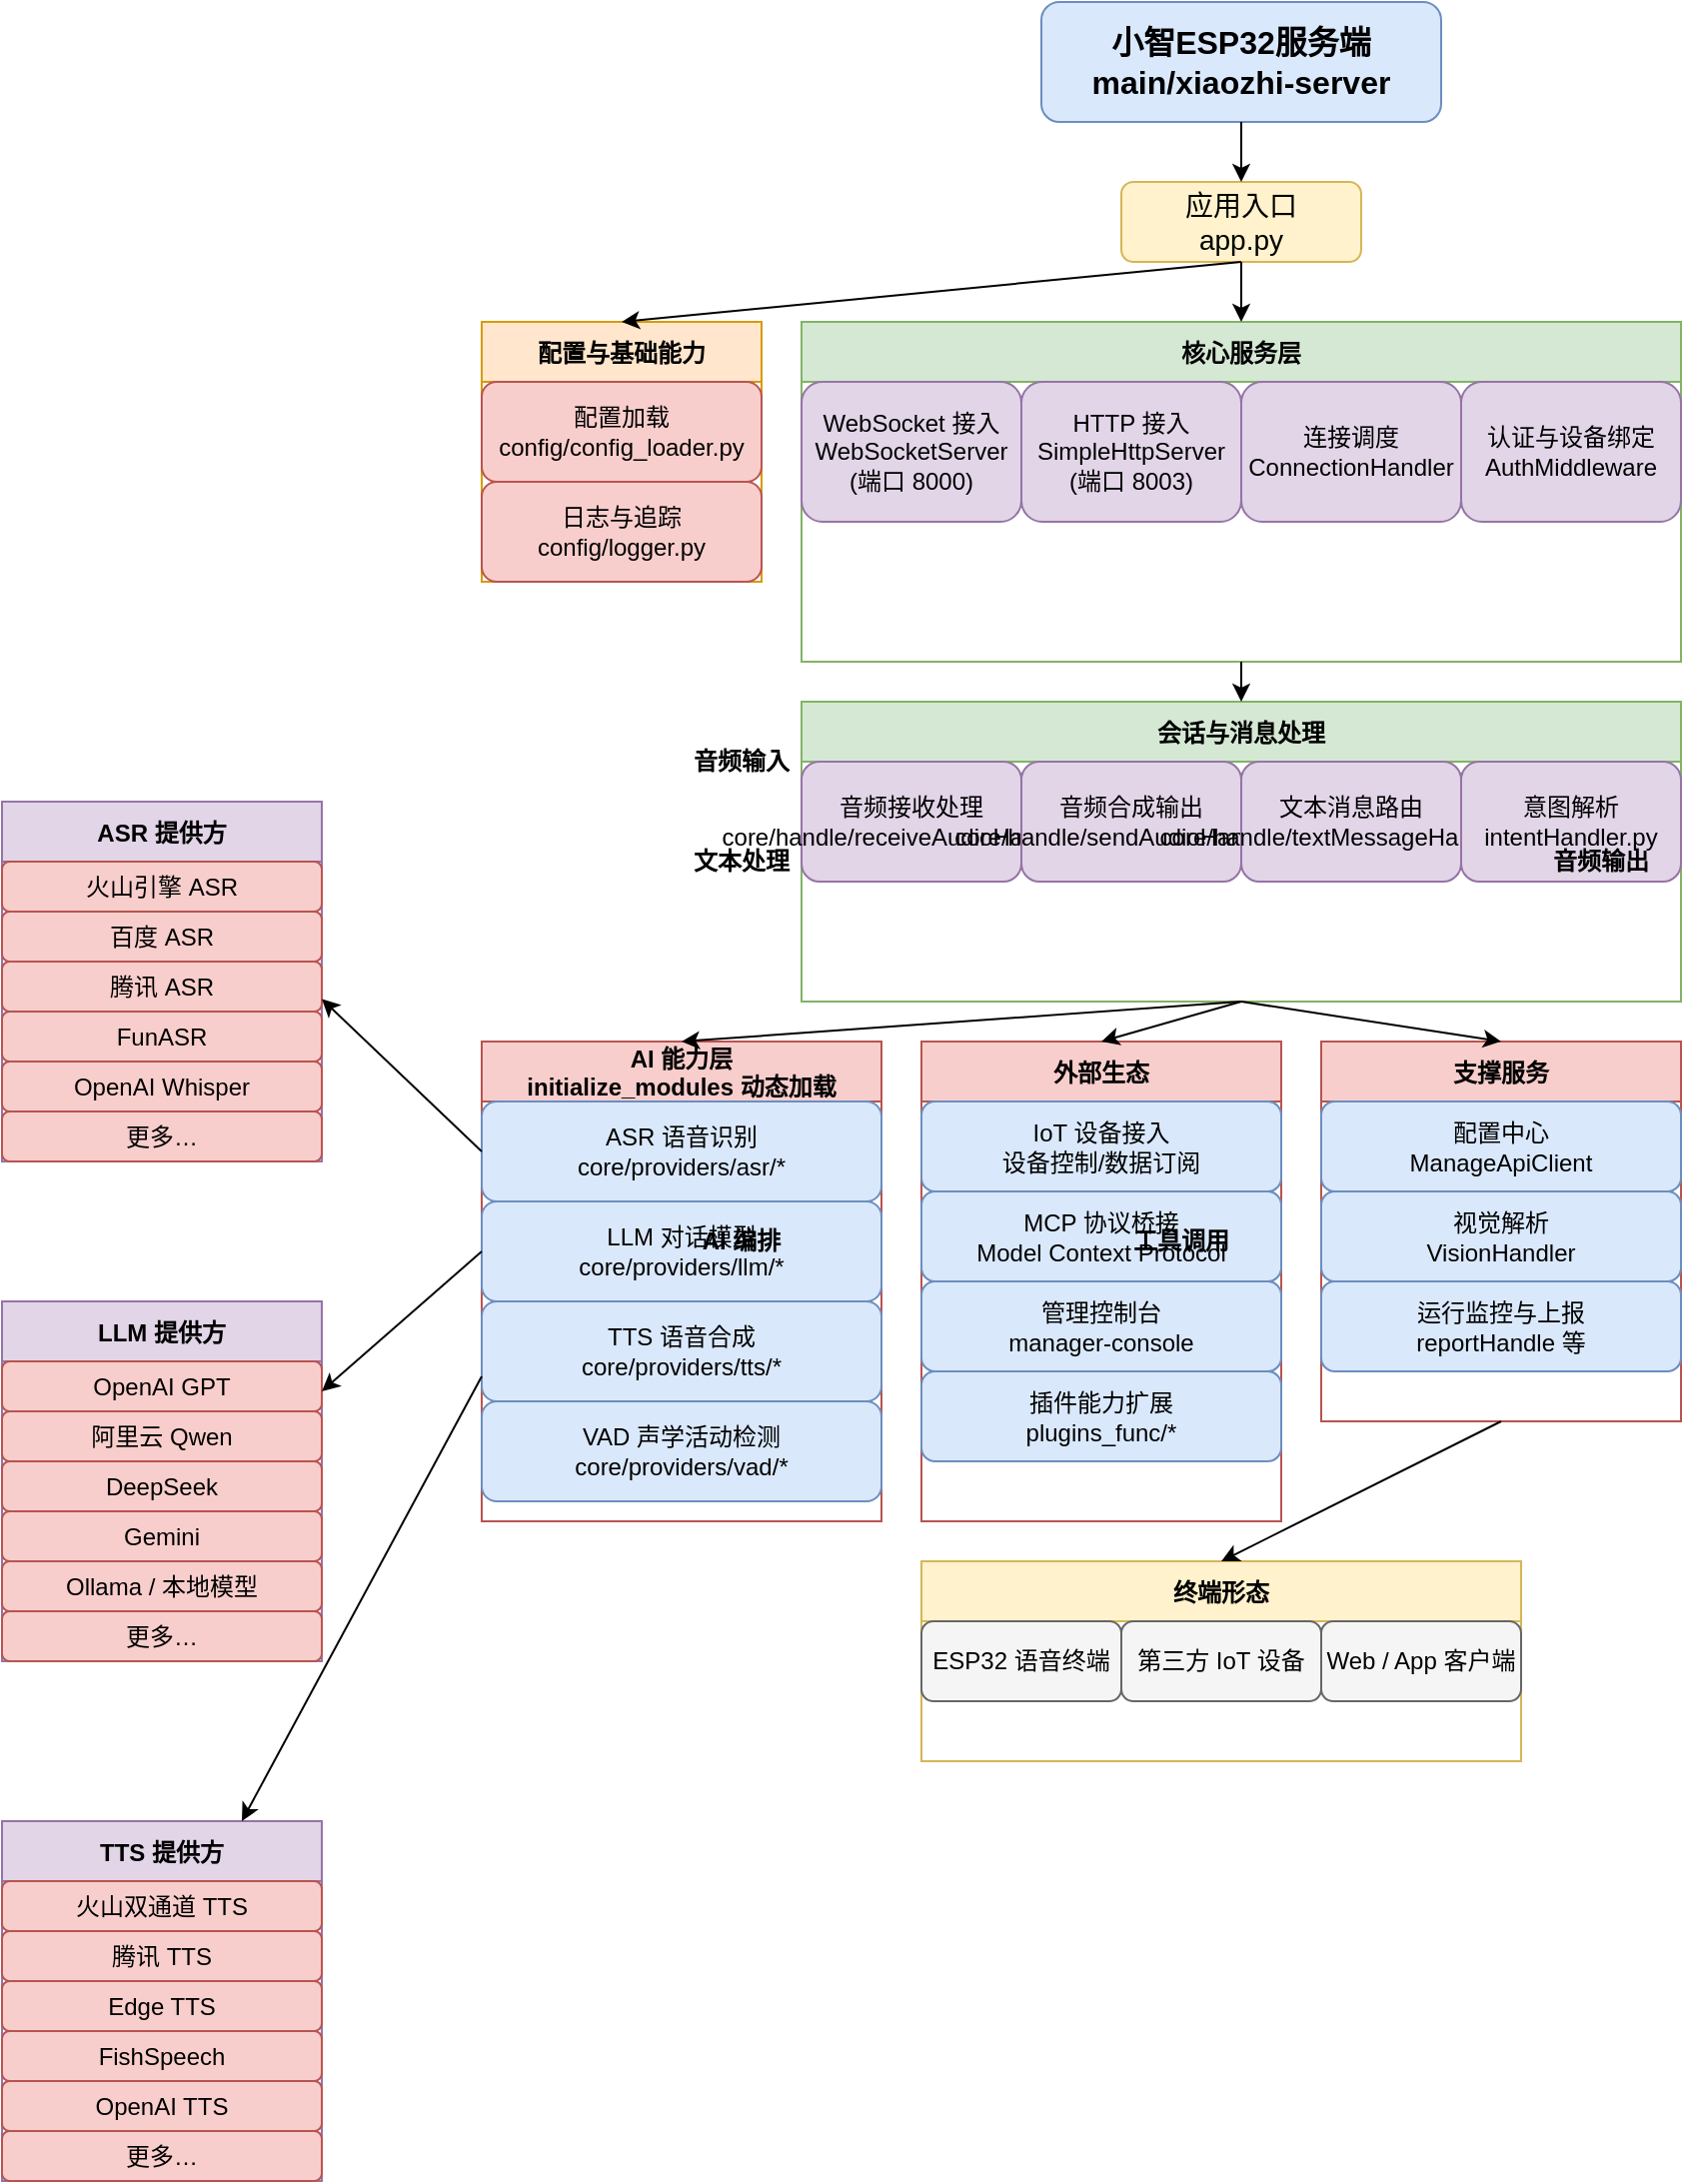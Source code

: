 <?xml version='1.0' encoding='utf-8'?>
<mxfile>
    <diagram id="prtHgNgQTEPvFCAcTncT" name="xiaozhi-server-architecture">
        <mxGraphModel dx="2226" dy="552" grid="1" gridSize="10" guides="1" tooltips="1" connect="1" arrows="1" fold="1" page="1" pageScale="1" pageWidth="827" pageHeight="1169" math="0" shadow="0">
            <root>
                <mxCell id="0" />
                <mxCell id="1" parent="0" />
                <mxCell id="2" value="小智ESP32服务端&#10;main/xiaozhi-server" style="rounded=1;whiteSpace=wrap;html=1;fontSize=16;fontStyle=1;fillColor=#dae8fc;strokeColor=#6c8ebf;" parent="1" vertex="1">
                    <mxGeometry x="320" y="40" width="200" height="60" as="geometry" />
                </mxCell>
                <mxCell id="3" value="应用入口&#10;app.py" style="rounded=1;whiteSpace=wrap;html=1;fontSize=14;fillColor=#fff2cc;strokeColor=#d6b656;" parent="1" vertex="1">
                    <mxGeometry x="360" y="130" width="120" height="40" as="geometry" />
                </mxCell>
                <mxCell id="4" value="" style="endArrow=classic;html=1;exitX=0.5;exitY=1;exitDx=0;exitDy=0;entryX=0.5;entryY=0;entryDx=0;entryDy=0;" parent="1" source="2" target="3" edge="1">
                    <mxGeometry width="50" height="50" relative="1" as="geometry" />
                </mxCell>
                <mxCell id="5" value="核心服务层" style="swimlane;fontStyle=1;childLayout=stackLayout;horizontal=1;startSize=30;horizontalStack=0;resizeParent=1;resizeParentMax=0;resizeLast=0;collapsible=1;marginBottom=0;fillColor=#d5e8d4;strokeColor=#82b366;" parent="1" vertex="1">
                    <mxGeometry x="200" y="200" width="440" height="170" as="geometry" />
                </mxCell>
                <mxCell id="6" value="WebSocket 接入&#10;WebSocketServer (端口 8000)" style="rounded=1;whiteSpace=wrap;html=1;fillColor=#e1d5e7;strokeColor=#9673a6;" parent="5" vertex="1">
                    <mxGeometry y="30" width="110" height="70" as="geometry" />
                </mxCell>
                <mxCell id="7" value="HTTP 接入&#10;SimpleHttpServer (端口 8003)" style="rounded=1;whiteSpace=wrap;html=1;fillColor=#e1d5e7;strokeColor=#9673a6;" parent="5" vertex="1">
                    <mxGeometry x="110" y="30" width="110" height="70" as="geometry" />
                </mxCell>
                <mxCell id="8" value="连接调度&#10;ConnectionHandler" style="rounded=1;whiteSpace=wrap;html=1;fillColor=#e1d5e7;strokeColor=#9673a6;" parent="5" vertex="1">
                    <mxGeometry x="220" y="30" width="110" height="70" as="geometry" />
                </mxCell>
                <mxCell id="9" value="认证与设备绑定&#10;AuthMiddleware" style="rounded=1;whiteSpace=wrap;html=1;fillColor=#e1d5e7;strokeColor=#9673a6;" parent="5" vertex="1">
                    <mxGeometry x="330" y="30" width="110" height="70" as="geometry" />
                </mxCell>
                <mxCell id="10" value="配置与基础能力" style="swimlane;fontStyle=1;childLayout=stackLayout;horizontal=1;startSize=30;horizontalStack=0;resizeParent=1;resizeParentMax=0;resizeLast=0;collapsible=1;marginBottom=0;fillColor=#ffe6cc;strokeColor=#d79b00;" parent="1" vertex="1">
                    <mxGeometry x="40" y="200" width="140" height="130" as="geometry" />
                </mxCell>
                <mxCell id="11" value="配置加载&#10;config/config_loader.py" style="rounded=1;whiteSpace=wrap;html=1;fillColor=#f8cecc;strokeColor=#b85450;" parent="10" vertex="1">
                    <mxGeometry y="30" width="140" height="50" as="geometry" />
                </mxCell>
                <mxCell id="12" value="日志与追踪&#10;config/logger.py" style="rounded=1;whiteSpace=wrap;html=1;fillColor=#f8cecc;strokeColor=#b85450;" parent="10" vertex="1">
                    <mxGeometry y="80" width="140" height="50" as="geometry" />
                </mxCell>
                <mxCell id="13" value="会话与消息处理" style="swimlane;fontStyle=1;childLayout=stackLayout;horizontal=1;startSize=30;horizontalStack=0;resizeParent=1;resizeParentMax=0;resizeLast=0;collapsible=1;marginBottom=0;fillColor=#d5e8d4;strokeColor=#82b366;" parent="1" vertex="1">
                    <mxGeometry x="200" y="390" width="440" height="150" as="geometry" />
                </mxCell>
                <mxCell id="14" value="音频接收处理&#10;core/handle/receiveAudioHandle.py" style="rounded=1;whiteSpace=wrap;html=1;fillColor=#e1d5e7;strokeColor=#9673a6;" parent="13" vertex="1">
                    <mxGeometry y="30" width="110" height="60" as="geometry" />
                </mxCell>
                <mxCell id="15" value="音频合成输出&#10;core/handle/sendAudioHandle.py" style="rounded=1;whiteSpace=wrap;html=1;fillColor=#e1d5e7;strokeColor=#9673a6;" parent="13" vertex="1">
                    <mxGeometry x="110" y="30" width="110" height="60" as="geometry" />
                </mxCell>
                <mxCell id="16" value="文本消息路由&#10;core/handle/textMessageHandler.py" style="rounded=1;whiteSpace=wrap;html=1;fillColor=#e1d5e7;strokeColor=#9673a6;" parent="13" vertex="1">
                    <mxGeometry x="220" y="30" width="110" height="60" as="geometry" />
                </mxCell>
                <mxCell id="17" value="意图解析&#10;intentHandler.py" style="rounded=1;whiteSpace=wrap;html=1;fillColor=#e1d5e7;strokeColor=#9673a6;" parent="13" vertex="1">
                    <mxGeometry x="330" y="30" width="110" height="60" as="geometry" />
                </mxCell>
                <mxCell id="18" value="AI 能力层&#10;initialize_modules 动态加载" style="swimlane;fontStyle=1;childLayout=stackLayout;horizontal=1;startSize=30;horizontalStack=0;resizeParent=1;resizeParentMax=0;resizeLast=0;collapsible=1;marginBottom=0;fillColor=#f8cecc;strokeColor=#b85450;" parent="1" vertex="1">
                    <mxGeometry x="40" y="560" width="200" height="240" as="geometry" />
                </mxCell>
                <mxCell id="19" value="ASR 语音识别&#10;core/providers/asr/*" style="rounded=1;whiteSpace=wrap;html=1;fillColor=#dae8fc;strokeColor=#6c8ebf;" parent="18" vertex="1">
                    <mxGeometry y="30" width="200" height="50" as="geometry" />
                </mxCell>
                <mxCell id="20" value="LLM 对话模型&#10;core/providers/llm/*" style="rounded=1;whiteSpace=wrap;html=1;fillColor=#dae8fc;strokeColor=#6c8ebf;" parent="18" vertex="1">
                    <mxGeometry y="80" width="200" height="50" as="geometry" />
                </mxCell>
                <mxCell id="21" value="TTS 语音合成&#10;core/providers/tts/*" style="rounded=1;whiteSpace=wrap;html=1;fillColor=#dae8fc;strokeColor=#6c8ebf;" parent="18" vertex="1">
                    <mxGeometry y="130" width="200" height="50" as="geometry" />
                </mxCell>
                <mxCell id="22" value="VAD 声学活动检测&#10;core/providers/vad/*" style="rounded=1;whiteSpace=wrap;html=1;fillColor=#dae8fc;strokeColor=#6c8ebf;" parent="18" vertex="1">
                    <mxGeometry y="180" width="200" height="50" as="geometry" />
                </mxCell>
                <mxCell id="23" value="外部生态" style="swimlane;fontStyle=1;childLayout=stackLayout;horizontal=1;startSize=30;horizontalStack=0;resizeParent=1;resizeParentMax=0;resizeLast=0;collapsible=1;marginBottom=0;fillColor=#f8cecc;strokeColor=#b85450;" parent="1" vertex="1">
                    <mxGeometry x="260" y="560" width="180" height="240" as="geometry" />
                </mxCell>
                <mxCell id="24" value="IoT 设备接入&#10;设备控制/数据订阅" style="rounded=1;whiteSpace=wrap;html=1;fillColor=#dae8fc;strokeColor=#6c8ebf;" parent="23" vertex="1">
                    <mxGeometry y="30" width="180" height="45" as="geometry" />
                </mxCell>
                <mxCell id="25" value="MCP 协议桥接&#10;Model Context Protocol" style="rounded=1;whiteSpace=wrap;html=1;fillColor=#dae8fc;strokeColor=#6c8ebf;" parent="23" vertex="1">
                    <mxGeometry y="75" width="180" height="45" as="geometry" />
                </mxCell>
                <mxCell id="26" value="管理控制台&#10;manager-console" style="rounded=1;whiteSpace=wrap;html=1;fillColor=#dae8fc;strokeColor=#6c8ebf;" parent="23" vertex="1">
                    <mxGeometry y="120" width="180" height="45" as="geometry" />
                </mxCell>
                <mxCell id="27" value="插件能力扩展&#10;plugins_func/*" style="rounded=1;whiteSpace=wrap;html=1;fillColor=#dae8fc;strokeColor=#6c8ebf;" parent="23" vertex="1">
                    <mxGeometry y="165" width="180" height="45" as="geometry" />
                </mxCell>
                <mxCell id="28" value="支撑服务" style="swimlane;fontStyle=1;childLayout=stackLayout;horizontal=1;startSize=30;horizontalStack=0;resizeParent=1;resizeParentMax=0;resizeLast=0;collapsible=1;marginBottom=0;fillColor=#f8cecc;strokeColor=#b85450;" parent="1" vertex="1">
                    <mxGeometry x="460" y="560" width="180" height="190" as="geometry" />
                </mxCell>
                <mxCell id="29" value="配置中心&#10;ManageApiClient" style="rounded=1;whiteSpace=wrap;html=1;fillColor=#dae8fc;strokeColor=#6c8ebf;" parent="28" vertex="1">
                    <mxGeometry y="30" width="180" height="45" as="geometry" />
                </mxCell>
                <mxCell id="30" value="视觉解析&#10;VisionHandler" style="rounded=1;whiteSpace=wrap;html=1;fillColor=#dae8fc;strokeColor=#6c8ebf;" parent="28" vertex="1">
                    <mxGeometry y="75" width="180" height="45" as="geometry" />
                </mxCell>
                <mxCell id="31" value="运行监控与上报&#10;reportHandle 等" style="rounded=1;whiteSpace=wrap;html=1;fillColor=#dae8fc;strokeColor=#6c8ebf;" parent="28" vertex="1">
                    <mxGeometry y="120" width="180" height="45" as="geometry" />
                </mxCell>
                <mxCell id="32" value="终端形态" style="swimlane;fontStyle=1;childLayout=stackLayout;horizontal=1;startSize=30;horizontalStack=0;resizeParent=1;resizeParentMax=0;resizeLast=0;collapsible=1;marginBottom=0;fillColor=#fff2cc;strokeColor=#d6b656;" parent="1" vertex="1">
                    <mxGeometry x="260" y="820" width="300" height="100" as="geometry" />
                </mxCell>
                <mxCell id="33" value="ESP32 语音终端" style="rounded=1;whiteSpace=wrap;html=1;fillColor=#f5f5f5;strokeColor=#666666;" parent="32" vertex="1">
                    <mxGeometry y="30" width="100" height="40" as="geometry" />
                </mxCell>
                <mxCell id="34" value="第三方 IoT 设备" style="rounded=1;whiteSpace=wrap;html=1;fillColor=#f5f5f5;strokeColor=#666666;" parent="32" vertex="1">
                    <mxGeometry x="100" y="30" width="100" height="40" as="geometry" />
                </mxCell>
                <mxCell id="35" value="Web / App 客户端" style="rounded=1;whiteSpace=wrap;html=1;fillColor=#f5f5f5;strokeColor=#666666;" parent="32" vertex="1">
                    <mxGeometry x="200" y="30" width="100" height="40" as="geometry" />
                </mxCell>
                <mxCell id="36" value="" style="endArrow=classic;html=1;exitX=0.5;exitY=1;exitDx=0;exitDy=0;entryX=0.5;entryY=0;entryDx=0;entryDy=0;" parent="1" source="3" target="5" edge="1">
                    <mxGeometry width="50" height="50" relative="1" as="geometry" />
                </mxCell>
                <mxCell id="37" value="" style="endArrow=classic;html=1;exitX=0.5;exitY=1;exitDx=0;exitDy=0;entryX=0.5;entryY=0;entryDx=0;entryDy=0;" parent="1" source="3" target="10" edge="1">
                    <mxGeometry width="50" height="50" relative="1" as="geometry" />
                </mxCell>
                <mxCell id="38" value="" style="endArrow=classic;html=1;exitX=0.5;exitY=1;exitDx=0;exitDy=0;entryX=0.5;entryY=0;entryDx=0;entryDy=0;" parent="1" source="5" target="13" edge="1">
                    <mxGeometry width="50" height="50" relative="1" as="geometry" />
                </mxCell>
                <mxCell id="39" value="" style="endArrow=classic;html=1;exitX=0.5;exitY=1;exitDx=0;exitDy=0;entryX=0.5;entryY=0;entryDx=0;entryDy=0;" parent="1" source="13" target="18" edge="1">
                    <mxGeometry width="50" height="50" relative="1" as="geometry" />
                </mxCell>
                <mxCell id="40" value="" style="endArrow=classic;html=1;exitX=0.5;exitY=1;exitDx=0;exitDy=0;entryX=0.5;entryY=0;entryDx=0;entryDy=0;" parent="1" source="13" target="23" edge="1">
                    <mxGeometry width="50" height="50" relative="1" as="geometry" />
                </mxCell>
                <mxCell id="41" value="" style="endArrow=classic;html=1;exitX=0.5;exitY=1;exitDx=0;exitDy=0;entryX=0.5;entryY=0;entryDx=0;entryDy=0;" parent="1" source="13" target="28" edge="1">
                    <mxGeometry width="50" height="50" relative="1" as="geometry" />
                </mxCell>
                <mxCell id="42" value="" style="endArrow=classic;html=1;exitX=0.5;exitY=1;exitDx=0;exitDy=0;entryX=0.5;entryY=0;entryDx=0;entryDy=0;" parent="1" source="28" target="32" edge="1">
                    <mxGeometry width="50" height="50" relative="1" as="geometry" />
                </mxCell>
                <mxCell id="43" value="ASR 提供方" style="swimlane;fontStyle=1;childLayout=stackLayout;horizontal=1;startSize=30;horizontalStack=0;resizeParent=1;resizeParentMax=0;resizeLast=0;collapsible=1;marginBottom=0;fillColor=#e1d5e7;strokeColor=#9673a6;" parent="1" vertex="1">
                    <mxGeometry x="-200" y="440" width="160" height="180" as="geometry" />
                </mxCell>
                <mxCell id="44" value="火山引擎 ASR" style="rounded=1;whiteSpace=wrap;html=1;fillColor=#f8cecc;strokeColor=#b85450;" parent="43" vertex="1">
                    <mxGeometry y="30" width="160" height="25" as="geometry" />
                </mxCell>
                <mxCell id="45" value="百度 ASR" style="rounded=1;whiteSpace=wrap;html=1;fillColor=#f8cecc;strokeColor=#b85450;" parent="43" vertex="1">
                    <mxGeometry y="55" width="160" height="25" as="geometry" />
                </mxCell>
                <mxCell id="46" value="腾讯 ASR" style="rounded=1;whiteSpace=wrap;html=1;fillColor=#f8cecc;strokeColor=#b85450;" parent="43" vertex="1">
                    <mxGeometry y="80" width="160" height="25" as="geometry" />
                </mxCell>
                <mxCell id="47" value="FunASR" style="rounded=1;whiteSpace=wrap;html=1;fillColor=#f8cecc;strokeColor=#b85450;" parent="43" vertex="1">
                    <mxGeometry y="105" width="160" height="25" as="geometry" />
                </mxCell>
                <mxCell id="48" value="OpenAI Whisper" style="rounded=1;whiteSpace=wrap;html=1;fillColor=#f8cecc;strokeColor=#b85450;" parent="43" vertex="1">
                    <mxGeometry y="130" width="160" height="25" as="geometry" />
                </mxCell>
                <mxCell id="49" value="更多…" style="rounded=1;whiteSpace=wrap;html=1;fillColor=#f8cecc;strokeColor=#b85450;" parent="43" vertex="1">
                    <mxGeometry y="155" width="160" height="25" as="geometry" />
                </mxCell>
                <mxCell id="50" value="" style="endArrow=classic;html=1;exitX=0;exitY=0.5;exitDx=0;exitDy=0;entryX=1;entryY=0.75;entryDx=0;entryDy=0;" parent="1" source="19" target="46" edge="1">
                    <mxGeometry width="50" height="50" relative="1" as="geometry">
                        <mxPoint x="-200" y="530" as="targetPoint" />
                    </mxGeometry>
                </mxCell>
                <mxCell id="51" value="LLM 提供方" style="swimlane;fontStyle=1;childLayout=stackLayout;horizontal=1;startSize=30;horizontalStack=0;resizeParent=1;resizeParentMax=0;resizeLast=0;collapsible=1;marginBottom=0;fillColor=#e1d5e7;strokeColor=#9673a6;" parent="1" vertex="1">
                    <mxGeometry x="-200" y="690" width="160" height="180" as="geometry" />
                </mxCell>
                <mxCell id="52" value="OpenAI GPT" style="rounded=1;whiteSpace=wrap;html=1;fillColor=#f8cecc;strokeColor=#b85450;" parent="51" vertex="1">
                    <mxGeometry y="30" width="160" height="25" as="geometry" />
                </mxCell>
                <mxCell id="53" value="阿里云 Qwen" style="rounded=1;whiteSpace=wrap;html=1;fillColor=#f8cecc;strokeColor=#b85450;" parent="51" vertex="1">
                    <mxGeometry y="55" width="160" height="25" as="geometry" />
                </mxCell>
                <mxCell id="54" value="DeepSeek" style="rounded=1;whiteSpace=wrap;html=1;fillColor=#f8cecc;strokeColor=#b85450;" parent="51" vertex="1">
                    <mxGeometry y="80" width="160" height="25" as="geometry" />
                </mxCell>
                <mxCell id="55" value="Gemini" style="rounded=1;whiteSpace=wrap;html=1;fillColor=#f8cecc;strokeColor=#b85450;" parent="51" vertex="1">
                    <mxGeometry y="105" width="160" height="25" as="geometry" />
                </mxCell>
                <mxCell id="56" value="Ollama / 本地模型" style="rounded=1;whiteSpace=wrap;html=1;fillColor=#f8cecc;strokeColor=#b85450;" parent="51" vertex="1">
                    <mxGeometry y="130" width="160" height="25" as="geometry" />
                </mxCell>
                <mxCell id="57" value="更多…" style="rounded=1;whiteSpace=wrap;html=1;fillColor=#f8cecc;strokeColor=#b85450;" parent="51" vertex="1">
                    <mxGeometry y="155" width="160" height="25" as="geometry" />
                </mxCell>
                <mxCell id="58" value="" style="endArrow=classic;html=1;exitX=0;exitY=0.5;exitDx=0;exitDy=0;entryX=1;entryY=0.25;entryDx=0;entryDy=0;" parent="1" source="20" target="51" edge="1">
                    <mxGeometry width="50" height="50" relative="1" as="geometry" />
                </mxCell>
                <mxCell id="59" value="TTS 提供方" style="swimlane;fontStyle=1;childLayout=stackLayout;horizontal=1;startSize=30;horizontalStack=0;resizeParent=1;resizeParentMax=0;resizeLast=0;collapsible=1;marginBottom=0;fillColor=#e1d5e7;strokeColor=#9673a6;" parent="1" vertex="1">
                    <mxGeometry x="-200" y="950" width="160" height="180" as="geometry" />
                </mxCell>
                <mxCell id="60" value="火山双通道 TTS" style="rounded=1;whiteSpace=wrap;html=1;fillColor=#f8cecc;strokeColor=#b85450;" parent="59" vertex="1">
                    <mxGeometry y="30" width="160" height="25" as="geometry" />
                </mxCell>
                <mxCell id="61" value="腾讯 TTS" style="rounded=1;whiteSpace=wrap;html=1;fillColor=#f8cecc;strokeColor=#b85450;" parent="59" vertex="1">
                    <mxGeometry y="55" width="160" height="25" as="geometry" />
                </mxCell>
                <mxCell id="62" value="Edge TTS" style="rounded=1;whiteSpace=wrap;html=1;fillColor=#f8cecc;strokeColor=#b85450;" parent="59" vertex="1">
                    <mxGeometry y="80" width="160" height="25" as="geometry" />
                </mxCell>
                <mxCell id="63" value="FishSpeech" style="rounded=1;whiteSpace=wrap;html=1;fillColor=#f8cecc;strokeColor=#b85450;" parent="59" vertex="1">
                    <mxGeometry y="105" width="160" height="25" as="geometry" />
                </mxCell>
                <mxCell id="64" value="OpenAI TTS" style="rounded=1;whiteSpace=wrap;html=1;fillColor=#f8cecc;strokeColor=#b85450;" parent="59" vertex="1">
                    <mxGeometry y="130" width="160" height="25" as="geometry" />
                </mxCell>
                <mxCell id="65" value="更多…" style="rounded=1;whiteSpace=wrap;html=1;fillColor=#f8cecc;strokeColor=#b85450;" parent="59" vertex="1">
                    <mxGeometry y="155" width="160" height="25" as="geometry" />
                </mxCell>
                <mxCell id="66" value="" style="endArrow=classic;html=1;exitX=0;exitY=0.75;exitDx=0;exitDy=0;entryX=0.75;entryY=0;entryDx=0;entryDy=0;" parent="1" source="21" target="59" edge="1">
                    <mxGeometry width="50" height="50" relative="1" as="geometry" />
                </mxCell>
                <mxCell id="67" value="音频输入" style="text;html=1;strokeColor=none;fillColor=none;align=center;verticalAlign=middle;whiteSpace=wrap;rounded=0;fontStyle=1;" parent="1" vertex="1">
                    <mxGeometry x="140" y="410" width="60" height="20" as="geometry" />
                </mxCell>
                <mxCell id="68" value="文本处理" style="text;html=1;strokeColor=none;fillColor=none;align=center;verticalAlign=middle;whiteSpace=wrap;rounded=0;fontStyle=1;" parent="1" vertex="1">
                    <mxGeometry x="140" y="460" width="60" height="20" as="geometry" />
                </mxCell>
                <mxCell id="69" value="AI 编排" style="text;html=1;strokeColor=none;fillColor=none;align=center;verticalAlign=middle;whiteSpace=wrap;rounded=0;fontStyle=1;" parent="1" vertex="1">
                    <mxGeometry x="140" y="650" width="60" height="20" as="geometry" />
                </mxCell>
                <mxCell id="70" value="工具调用" style="text;html=1;strokeColor=none;fillColor=none;align=center;verticalAlign=middle;whiteSpace=wrap;rounded=0;fontStyle=1;" parent="1" vertex="1">
                    <mxGeometry x="360" y="650" width="60" height="20" as="geometry" />
                </mxCell>
                <mxCell id="71" value="音频输出" style="text;html=1;strokeColor=none;fillColor=none;align=center;verticalAlign=middle;whiteSpace=wrap;rounded=0;fontStyle=1;" parent="1" vertex="1">
                    <mxGeometry x="570" y="460" width="60" height="20" as="geometry" />
                </mxCell>
            </root>
        </mxGraphModel>
    </diagram>
</mxfile>